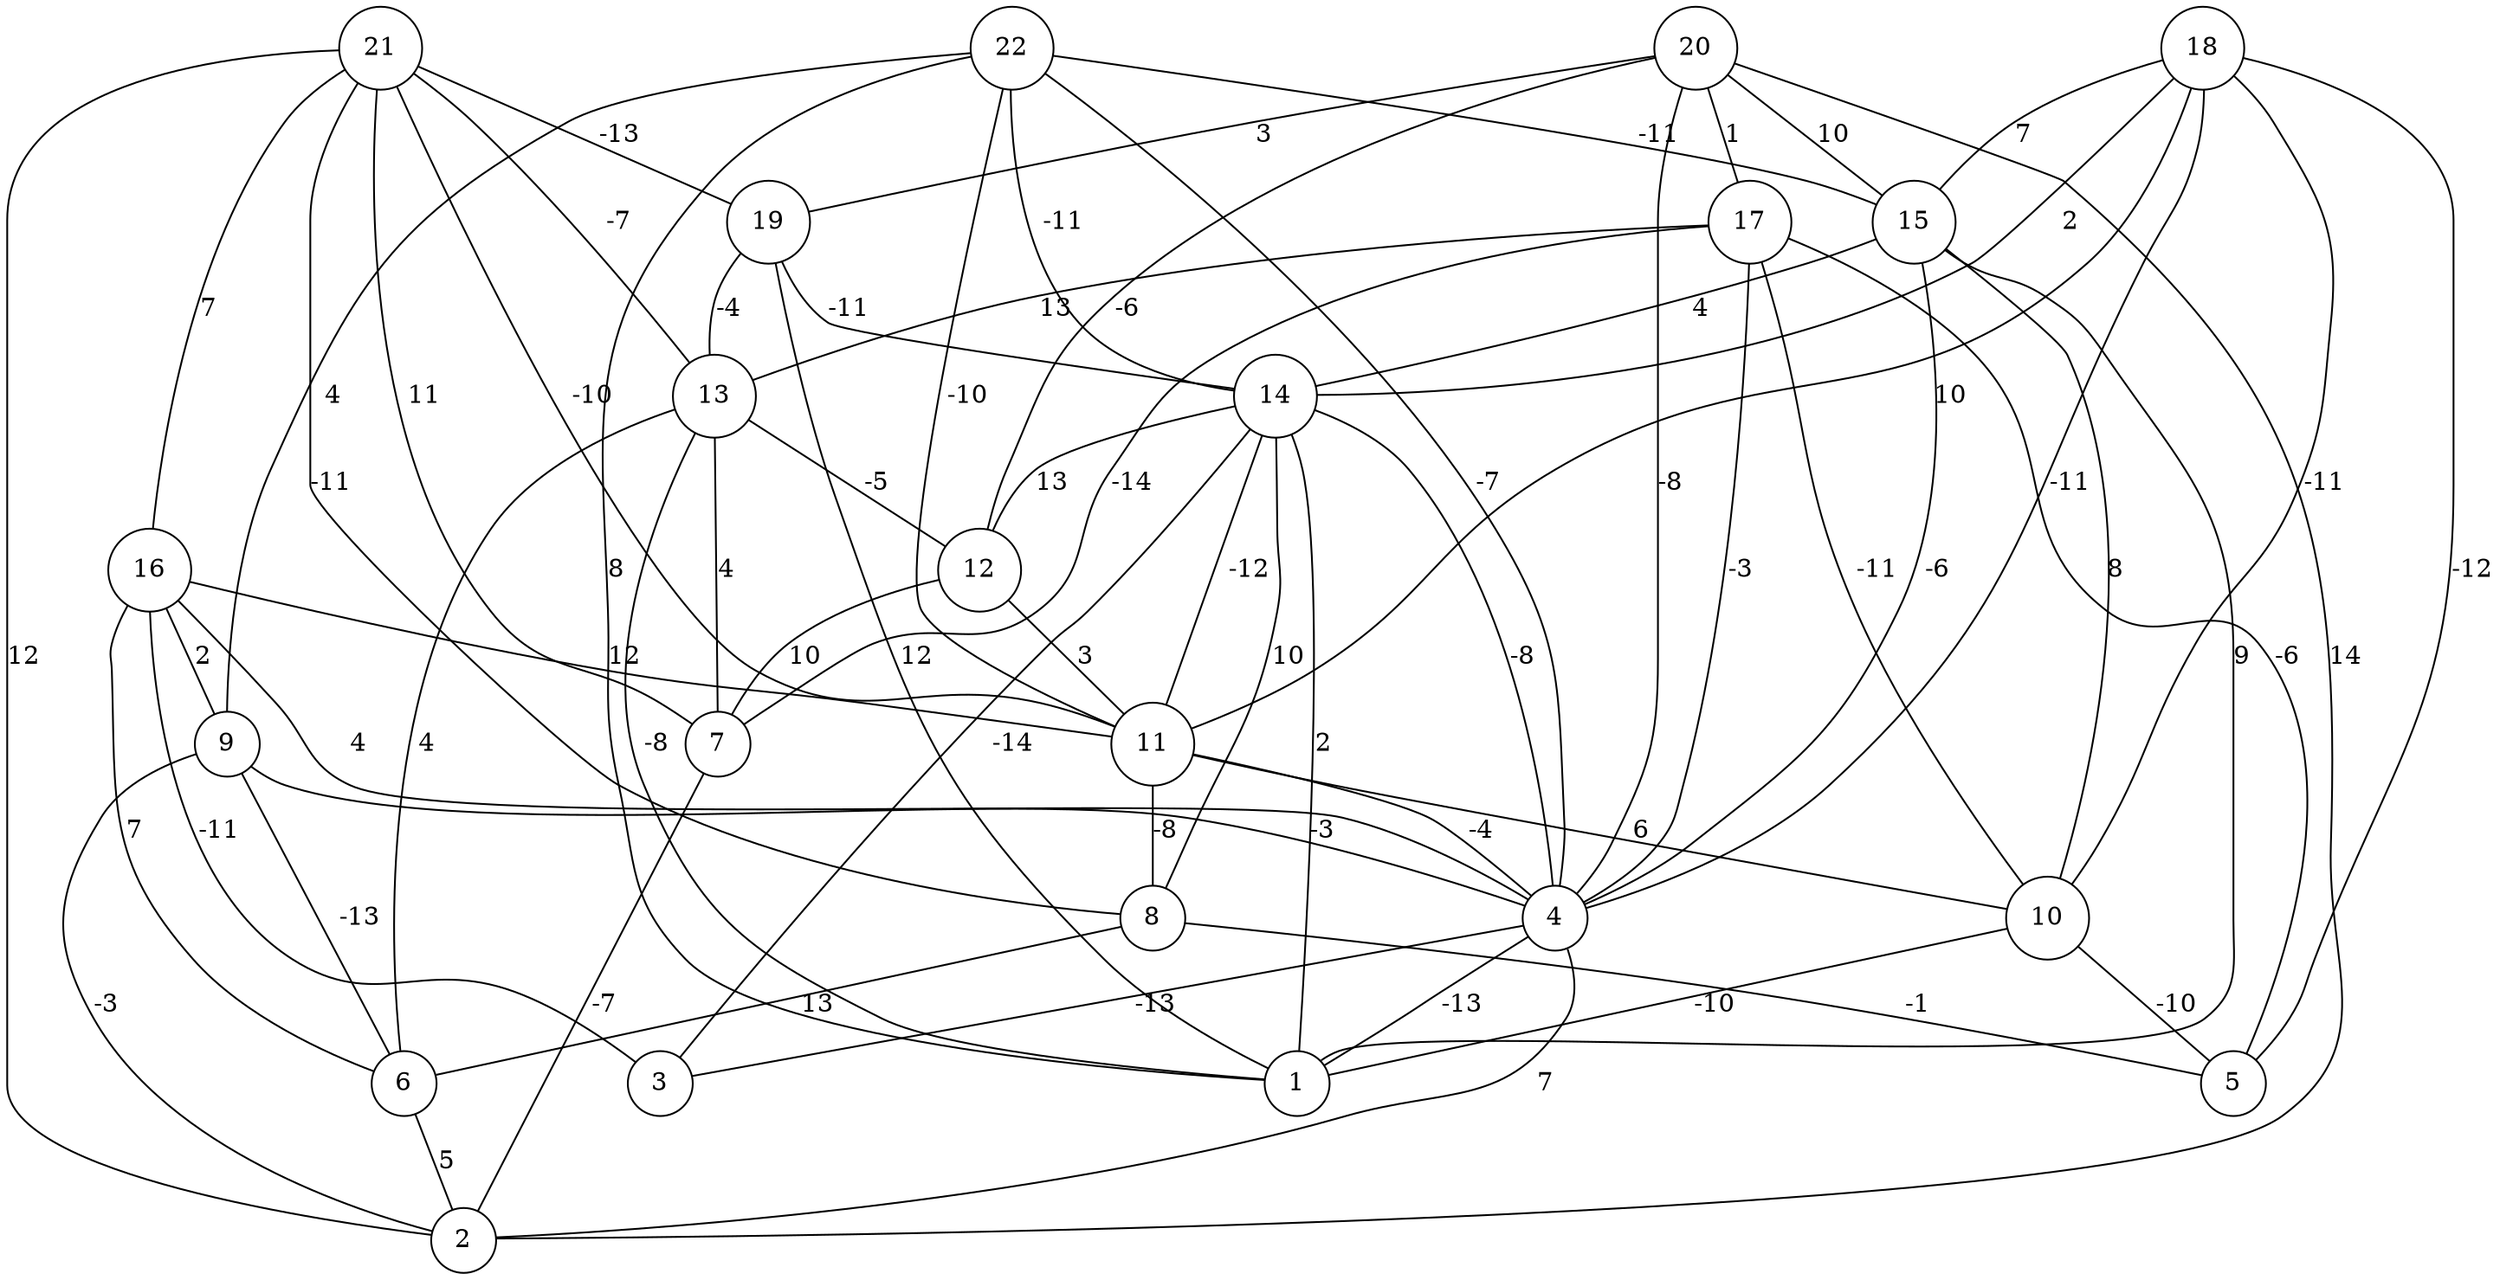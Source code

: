graph { 
	 fontname="Helvetica,Arial,sans-serif" 
	 node [shape = circle]; 
	 22 -- 1 [label = "8"];
	 22 -- 4 [label = "-7"];
	 22 -- 9 [label = "4"];
	 22 -- 11 [label = "-10"];
	 22 -- 14 [label = "-11"];
	 22 -- 15 [label = "-11"];
	 21 -- 2 [label = "12"];
	 21 -- 7 [label = "11"];
	 21 -- 8 [label = "-11"];
	 21 -- 11 [label = "-10"];
	 21 -- 13 [label = "-7"];
	 21 -- 16 [label = "7"];
	 21 -- 19 [label = "-13"];
	 20 -- 2 [label = "14"];
	 20 -- 4 [label = "-8"];
	 20 -- 12 [label = "-6"];
	 20 -- 15 [label = "10"];
	 20 -- 17 [label = "1"];
	 20 -- 19 [label = "3"];
	 19 -- 1 [label = "12"];
	 19 -- 13 [label = "-4"];
	 19 -- 14 [label = "-11"];
	 18 -- 4 [label = "-11"];
	 18 -- 5 [label = "-12"];
	 18 -- 10 [label = "-11"];
	 18 -- 11 [label = "10"];
	 18 -- 14 [label = "2"];
	 18 -- 15 [label = "7"];
	 17 -- 4 [label = "-3"];
	 17 -- 5 [label = "-6"];
	 17 -- 7 [label = "-14"];
	 17 -- 10 [label = "-11"];
	 17 -- 13 [label = "13"];
	 16 -- 3 [label = "-11"];
	 16 -- 4 [label = "4"];
	 16 -- 6 [label = "7"];
	 16 -- 9 [label = "2"];
	 16 -- 11 [label = "12"];
	 15 -- 1 [label = "9"];
	 15 -- 4 [label = "-6"];
	 15 -- 10 [label = "8"];
	 15 -- 14 [label = "4"];
	 14 -- 1 [label = "2"];
	 14 -- 3 [label = "-14"];
	 14 -- 4 [label = "-8"];
	 14 -- 8 [label = "10"];
	 14 -- 11 [label = "-12"];
	 14 -- 12 [label = "13"];
	 13 -- 1 [label = "-8"];
	 13 -- 6 [label = "4"];
	 13 -- 7 [label = "4"];
	 13 -- 12 [label = "-5"];
	 12 -- 7 [label = "10"];
	 12 -- 11 [label = "3"];
	 11 -- 4 [label = "-4"];
	 11 -- 8 [label = "-8"];
	 11 -- 10 [label = "6"];
	 10 -- 1 [label = "-10"];
	 10 -- 5 [label = "-10"];
	 9 -- 2 [label = "-3"];
	 9 -- 4 [label = "-3"];
	 9 -- 6 [label = "-13"];
	 8 -- 5 [label = "-1"];
	 8 -- 6 [label = "13"];
	 7 -- 2 [label = "-7"];
	 6 -- 2 [label = "5"];
	 4 -- 1 [label = "-13"];
	 4 -- 2 [label = "7"];
	 4 -- 3 [label = "-13"];
	 1;
	 2;
	 3;
	 4;
	 5;
	 6;
	 7;
	 8;
	 9;
	 10;
	 11;
	 12;
	 13;
	 14;
	 15;
	 16;
	 17;
	 18;
	 19;
	 20;
	 21;
	 22;
}
